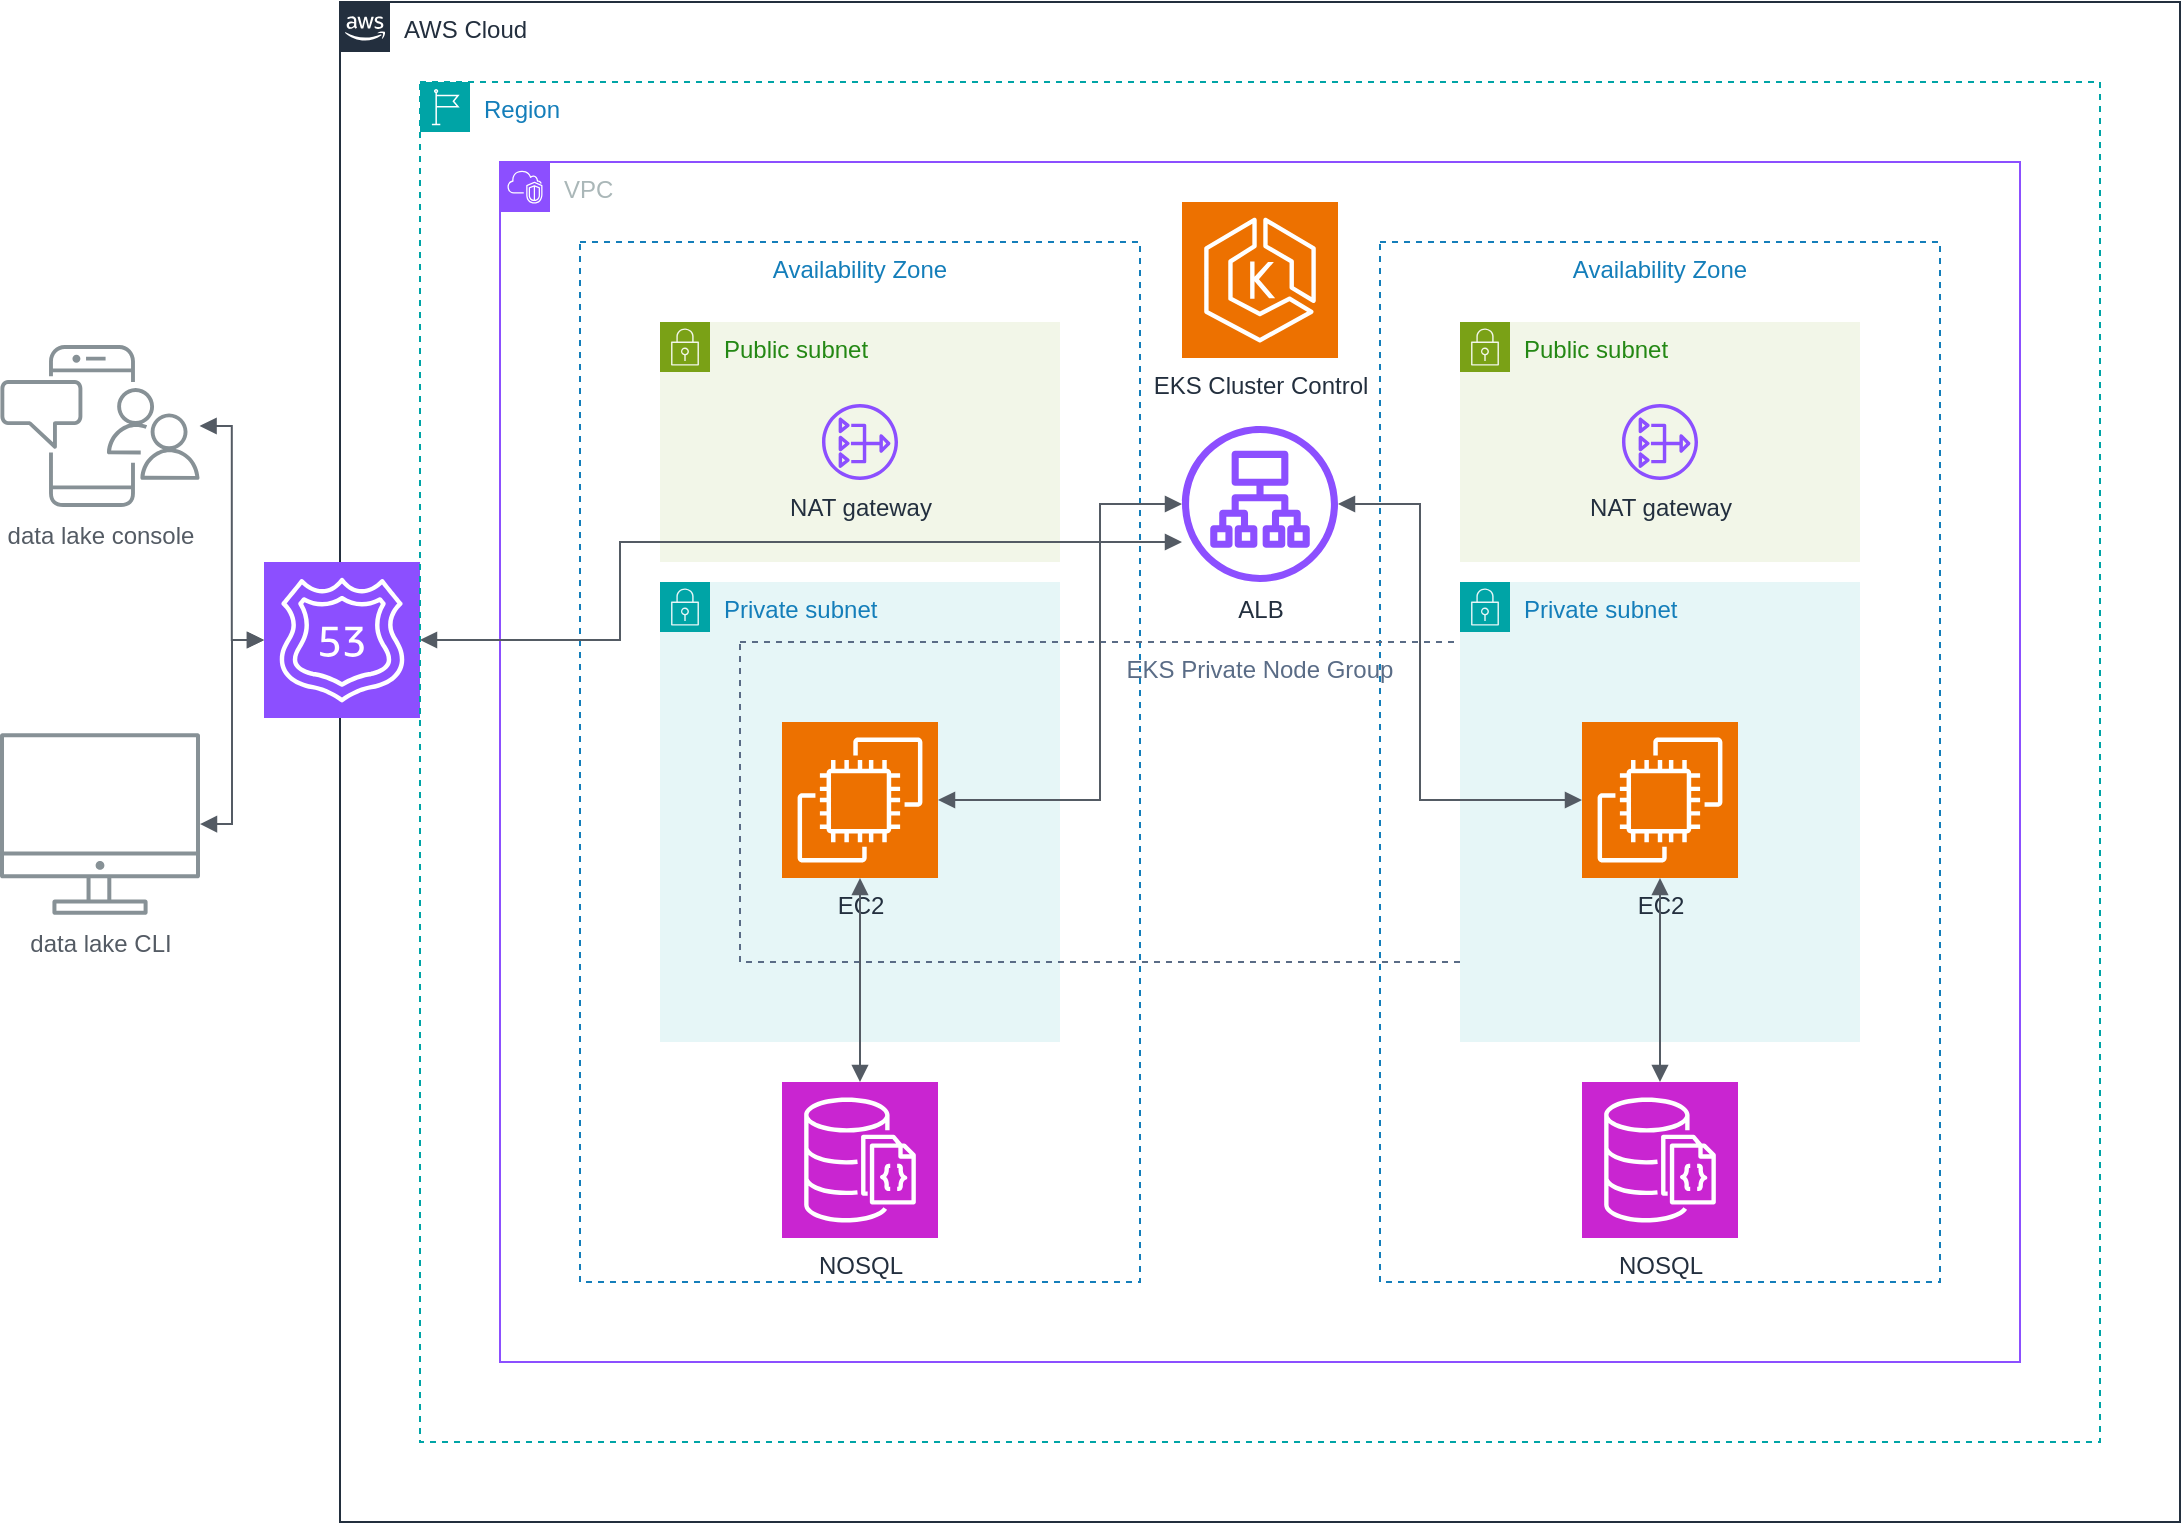 <mxfile version="24.2.2" type="device">
  <diagram id="Ht1M8jgEwFfnCIfOTk4-" name="Page-1">
    <mxGraphModel dx="1600" dy="804" grid="1" gridSize="10" guides="1" tooltips="1" connect="1" arrows="1" fold="1" page="1" pageScale="1" pageWidth="1169" pageHeight="827" math="0" shadow="0">
      <root>
        <mxCell id="0" />
        <mxCell id="1" parent="0" />
        <mxCell id="XBrxK4sjoWikk6gz0ZmR-4" value="Availability Zone" style="fillColor=none;strokeColor=#147EBA;dashed=1;verticalAlign=top;fontStyle=0;fontColor=#147EBA;whiteSpace=wrap;html=1;" vertex="1" parent="1">
          <mxGeometry x="320" y="160" width="280" height="520" as="geometry" />
        </mxCell>
        <mxCell id="UEzPUAAOIrF-is8g5C7q-109" value="data lake CLI" style="outlineConnect=0;gradientColor=none;fontColor=#545B64;strokeColor=none;fillColor=#879196;dashed=0;verticalLabelPosition=bottom;verticalAlign=top;align=center;html=1;fontSize=12;fontStyle=0;aspect=fixed;shape=mxgraph.aws4.illustration_desktop;pointerEvents=1;labelBackgroundColor=#ffffff;" parent="1" vertex="1">
          <mxGeometry x="30" y="405.5" width="100" height="91" as="geometry" />
        </mxCell>
        <mxCell id="UEzPUAAOIrF-is8g5C7q-110" value="data lake console" style="outlineConnect=0;gradientColor=none;fontColor=#545B64;strokeColor=none;fillColor=#879196;dashed=0;verticalLabelPosition=bottom;verticalAlign=top;align=center;html=1;fontSize=12;fontStyle=0;aspect=fixed;shape=mxgraph.aws4.illustration_notification;pointerEvents=1;labelBackgroundColor=#ffffff;" parent="1" vertex="1">
          <mxGeometry x="30" y="211.5" width="100" height="81" as="geometry" />
        </mxCell>
        <mxCell id="XBrxK4sjoWikk6gz0ZmR-1" value="AWS Cloud" style="points=[[0,0],[0.25,0],[0.5,0],[0.75,0],[1,0],[1,0.25],[1,0.5],[1,0.75],[1,1],[0.75,1],[0.5,1],[0.25,1],[0,1],[0,0.75],[0,0.5],[0,0.25]];outlineConnect=0;gradientColor=none;html=1;whiteSpace=wrap;fontSize=12;fontStyle=0;container=1;pointerEvents=0;collapsible=0;recursiveResize=0;shape=mxgraph.aws4.group;grIcon=mxgraph.aws4.group_aws_cloud_alt;strokeColor=#232F3E;fillColor=none;verticalAlign=top;align=left;spacingLeft=30;fontColor=#232F3E;dashed=0;" vertex="1" parent="1">
          <mxGeometry x="200" y="40" width="920" height="760" as="geometry" />
        </mxCell>
        <mxCell id="XBrxK4sjoWikk6gz0ZmR-14" value="" style="sketch=0;points=[[0,0,0],[0.25,0,0],[0.5,0,0],[0.75,0,0],[1,0,0],[0,1,0],[0.25,1,0],[0.5,1,0],[0.75,1,0],[1,1,0],[0,0.25,0],[0,0.5,0],[0,0.75,0],[1,0.25,0],[1,0.5,0],[1,0.75,0]];outlineConnect=0;fontColor=#232F3E;fillColor=#8C4FFF;strokeColor=#ffffff;dashed=0;verticalLabelPosition=bottom;verticalAlign=top;align=center;html=1;fontSize=12;fontStyle=0;aspect=fixed;shape=mxgraph.aws4.resourceIcon;resIcon=mxgraph.aws4.route_53;" vertex="1" parent="XBrxK4sjoWikk6gz0ZmR-1">
          <mxGeometry x="-38" y="280" width="78" height="78" as="geometry" />
        </mxCell>
        <mxCell id="XBrxK4sjoWikk6gz0ZmR-2" value="Region" style="points=[[0,0],[0.25,0],[0.5,0],[0.75,0],[1,0],[1,0.25],[1,0.5],[1,0.75],[1,1],[0.75,1],[0.5,1],[0.25,1],[0,1],[0,0.75],[0,0.5],[0,0.25]];outlineConnect=0;gradientColor=none;html=1;whiteSpace=wrap;fontSize=12;fontStyle=0;container=1;pointerEvents=0;collapsible=0;recursiveResize=0;shape=mxgraph.aws4.group;grIcon=mxgraph.aws4.group_region;strokeColor=#00A4A6;fillColor=none;verticalAlign=top;align=left;spacingLeft=30;fontColor=#147EBA;dashed=1;" vertex="1" parent="1">
          <mxGeometry x="240" y="80" width="840" height="680" as="geometry" />
        </mxCell>
        <mxCell id="XBrxK4sjoWikk6gz0ZmR-3" value="VPC" style="points=[[0,0],[0.25,0],[0.5,0],[0.75,0],[1,0],[1,0.25],[1,0.5],[1,0.75],[1,1],[0.75,1],[0.5,1],[0.25,1],[0,1],[0,0.75],[0,0.5],[0,0.25]];outlineConnect=0;gradientColor=none;html=1;whiteSpace=wrap;fontSize=12;fontStyle=0;container=1;pointerEvents=0;collapsible=0;recursiveResize=0;shape=mxgraph.aws4.group;grIcon=mxgraph.aws4.group_vpc2;strokeColor=#8C4FFF;fillColor=none;verticalAlign=top;align=left;spacingLeft=30;fontColor=#AAB7B8;dashed=0;" vertex="1" parent="1">
          <mxGeometry x="280" y="120" width="760" height="600" as="geometry" />
        </mxCell>
        <mxCell id="XBrxK4sjoWikk6gz0ZmR-5" value="Availability Zone" style="fillColor=none;strokeColor=#147EBA;dashed=1;verticalAlign=top;fontStyle=0;fontColor=#147EBA;whiteSpace=wrap;html=1;" vertex="1" parent="XBrxK4sjoWikk6gz0ZmR-3">
          <mxGeometry x="440" y="40" width="280" height="520" as="geometry" />
        </mxCell>
        <mxCell id="XBrxK4sjoWikk6gz0ZmR-7" value="ALB" style="sketch=0;outlineConnect=0;fontColor=#232F3E;gradientColor=none;fillColor=#8C4FFF;strokeColor=none;dashed=0;verticalLabelPosition=bottom;verticalAlign=top;align=center;html=1;fontSize=12;fontStyle=0;aspect=fixed;pointerEvents=1;shape=mxgraph.aws4.application_load_balancer;" vertex="1" parent="XBrxK4sjoWikk6gz0ZmR-3">
          <mxGeometry x="341" y="132" width="78" height="78" as="geometry" />
        </mxCell>
        <mxCell id="XBrxK4sjoWikk6gz0ZmR-8" value="EKS Cluster Control" style="sketch=0;points=[[0,0,0],[0.25,0,0],[0.5,0,0],[0.75,0,0],[1,0,0],[0,1,0],[0.25,1,0],[0.5,1,0],[0.75,1,0],[1,1,0],[0,0.25,0],[0,0.5,0],[0,0.75,0],[1,0.25,0],[1,0.5,0],[1,0.75,0]];outlineConnect=0;fontColor=#232F3E;fillColor=#ED7100;strokeColor=#ffffff;dashed=0;verticalLabelPosition=bottom;verticalAlign=top;align=center;html=1;fontSize=12;fontStyle=0;aspect=fixed;shape=mxgraph.aws4.resourceIcon;resIcon=mxgraph.aws4.eks;" vertex="1" parent="XBrxK4sjoWikk6gz0ZmR-3">
          <mxGeometry x="341" y="20" width="78" height="78" as="geometry" />
        </mxCell>
        <mxCell id="XBrxK4sjoWikk6gz0ZmR-6" value="Public subnet" style="points=[[0,0],[0.25,0],[0.5,0],[0.75,0],[1,0],[1,0.25],[1,0.5],[1,0.75],[1,1],[0.75,1],[0.5,1],[0.25,1],[0,1],[0,0.75],[0,0.5],[0,0.25]];outlineConnect=0;gradientColor=none;html=1;whiteSpace=wrap;fontSize=12;fontStyle=0;container=1;pointerEvents=0;collapsible=0;recursiveResize=0;shape=mxgraph.aws4.group;grIcon=mxgraph.aws4.group_security_group;grStroke=0;strokeColor=#7AA116;fillColor=#F2F6E8;verticalAlign=top;align=left;spacingLeft=30;fontColor=#248814;dashed=0;" vertex="1" parent="XBrxK4sjoWikk6gz0ZmR-3">
          <mxGeometry x="80" y="80" width="200" height="120" as="geometry" />
        </mxCell>
        <mxCell id="XBrxK4sjoWikk6gz0ZmR-9" value="NAT gateway" style="sketch=0;outlineConnect=0;fontColor=#232F3E;gradientColor=none;fillColor=#8C4FFF;strokeColor=none;dashed=0;verticalLabelPosition=bottom;verticalAlign=top;align=center;html=1;fontSize=12;fontStyle=0;aspect=fixed;pointerEvents=1;shape=mxgraph.aws4.nat_gateway;" vertex="1" parent="XBrxK4sjoWikk6gz0ZmR-6">
          <mxGeometry x="81" y="41" width="38" height="38" as="geometry" />
        </mxCell>
        <mxCell id="XBrxK4sjoWikk6gz0ZmR-10" value="Private subnet" style="points=[[0,0],[0.25,0],[0.5,0],[0.75,0],[1,0],[1,0.25],[1,0.5],[1,0.75],[1,1],[0.75,1],[0.5,1],[0.25,1],[0,1],[0,0.75],[0,0.5],[0,0.25]];outlineConnect=0;gradientColor=none;html=1;whiteSpace=wrap;fontSize=12;fontStyle=0;container=1;pointerEvents=0;collapsible=0;recursiveResize=0;shape=mxgraph.aws4.group;grIcon=mxgraph.aws4.group_security_group;grStroke=0;strokeColor=#00A4A6;fillColor=#E6F6F7;verticalAlign=top;align=left;spacingLeft=30;fontColor=#147EBA;dashed=0;" vertex="1" parent="XBrxK4sjoWikk6gz0ZmR-3">
          <mxGeometry x="80" y="210" width="200" height="230" as="geometry" />
        </mxCell>
        <mxCell id="XBrxK4sjoWikk6gz0ZmR-13" value="&lt;div&gt;NOSQL&lt;/div&gt;" style="sketch=0;points=[[0,0,0],[0.25,0,0],[0.5,0,0],[0.75,0,0],[1,0,0],[0,1,0],[0.25,1,0],[0.5,1,0],[0.75,1,0],[1,1,0],[0,0.25,0],[0,0.5,0],[0,0.75,0],[1,0.25,0],[1,0.5,0],[1,0.75,0]];outlineConnect=0;fontColor=#232F3E;fillColor=#C925D1;strokeColor=#ffffff;dashed=0;verticalLabelPosition=bottom;verticalAlign=top;align=center;html=1;fontSize=12;fontStyle=0;aspect=fixed;shape=mxgraph.aws4.resourceIcon;resIcon=mxgraph.aws4.documentdb_with_mongodb_compatibility;" vertex="1" parent="XBrxK4sjoWikk6gz0ZmR-3">
          <mxGeometry x="141" y="460" width="78" height="78" as="geometry" />
        </mxCell>
        <mxCell id="XBrxK4sjoWikk6gz0ZmR-15" value="EKS Private Node Group" style="fillColor=none;strokeColor=#5A6C86;dashed=1;verticalAlign=top;fontStyle=0;fontColor=#5A6C86;whiteSpace=wrap;html=1;" vertex="1" parent="XBrxK4sjoWikk6gz0ZmR-3">
          <mxGeometry x="120" y="240" width="520" height="160" as="geometry" />
        </mxCell>
        <mxCell id="XBrxK4sjoWikk6gz0ZmR-11" value="&lt;div&gt;EC2&lt;/div&gt;" style="sketch=0;points=[[0,0,0],[0.25,0,0],[0.5,0,0],[0.75,0,0],[1,0,0],[0,1,0],[0.25,1,0],[0.5,1,0],[0.75,1,0],[1,1,0],[0,0.25,0],[0,0.5,0],[0,0.75,0],[1,0.25,0],[1,0.5,0],[1,0.75,0]];outlineConnect=0;fontColor=#232F3E;fillColor=#ED7100;strokeColor=#ffffff;dashed=0;verticalLabelPosition=bottom;verticalAlign=top;align=center;html=1;fontSize=12;fontStyle=0;aspect=fixed;shape=mxgraph.aws4.resourceIcon;resIcon=mxgraph.aws4.ec2;" vertex="1" parent="XBrxK4sjoWikk6gz0ZmR-3">
          <mxGeometry x="141" y="280" width="78" height="78" as="geometry" />
        </mxCell>
        <mxCell id="XBrxK4sjoWikk6gz0ZmR-20" value="" style="edgeStyle=orthogonalEdgeStyle;html=1;endArrow=block;elbow=vertical;startArrow=block;startFill=1;endFill=1;strokeColor=#545B64;rounded=0;exitX=1;exitY=0.5;exitDx=0;exitDy=0;exitPerimeter=0;" edge="1" parent="XBrxK4sjoWikk6gz0ZmR-3" source="XBrxK4sjoWikk6gz0ZmR-11" target="XBrxK4sjoWikk6gz0ZmR-7">
          <mxGeometry width="100" relative="1" as="geometry">
            <mxPoint x="370" y="300" as="sourcePoint" />
            <mxPoint x="470" y="300" as="targetPoint" />
            <Array as="points">
              <mxPoint x="300" y="319" />
              <mxPoint x="300" y="171" />
            </Array>
          </mxGeometry>
        </mxCell>
        <mxCell id="XBrxK4sjoWikk6gz0ZmR-21" value="" style="edgeStyle=orthogonalEdgeStyle;html=1;endArrow=block;elbow=vertical;startArrow=block;startFill=1;endFill=1;strokeColor=#545B64;rounded=0;exitX=0.5;exitY=1;exitDx=0;exitDy=0;exitPerimeter=0;entryX=0.5;entryY=0;entryDx=0;entryDy=0;entryPerimeter=0;" edge="1" parent="XBrxK4sjoWikk6gz0ZmR-3" source="XBrxK4sjoWikk6gz0ZmR-11" target="XBrxK4sjoWikk6gz0ZmR-13">
          <mxGeometry width="100" relative="1" as="geometry">
            <mxPoint x="370" y="440" as="sourcePoint" />
            <mxPoint x="470" y="440" as="targetPoint" />
          </mxGeometry>
        </mxCell>
        <mxCell id="XBrxK4sjoWikk6gz0ZmR-40" value="Public subnet" style="points=[[0,0],[0.25,0],[0.5,0],[0.75,0],[1,0],[1,0.25],[1,0.5],[1,0.75],[1,1],[0.75,1],[0.5,1],[0.25,1],[0,1],[0,0.75],[0,0.5],[0,0.25]];outlineConnect=0;gradientColor=none;html=1;whiteSpace=wrap;fontSize=12;fontStyle=0;container=1;pointerEvents=0;collapsible=0;recursiveResize=0;shape=mxgraph.aws4.group;grIcon=mxgraph.aws4.group_security_group;grStroke=0;strokeColor=#7AA116;fillColor=#F2F6E8;verticalAlign=top;align=left;spacingLeft=30;fontColor=#248814;dashed=0;" vertex="1" parent="XBrxK4sjoWikk6gz0ZmR-3">
          <mxGeometry x="480" y="80" width="200" height="120" as="geometry" />
        </mxCell>
        <mxCell id="XBrxK4sjoWikk6gz0ZmR-41" value="NAT gateway" style="sketch=0;outlineConnect=0;fontColor=#232F3E;gradientColor=none;fillColor=#8C4FFF;strokeColor=none;dashed=0;verticalLabelPosition=bottom;verticalAlign=top;align=center;html=1;fontSize=12;fontStyle=0;aspect=fixed;pointerEvents=1;shape=mxgraph.aws4.nat_gateway;" vertex="1" parent="XBrxK4sjoWikk6gz0ZmR-40">
          <mxGeometry x="81" y="41" width="38" height="38" as="geometry" />
        </mxCell>
        <mxCell id="XBrxK4sjoWikk6gz0ZmR-42" value="Private subnet" style="points=[[0,0],[0.25,0],[0.5,0],[0.75,0],[1,0],[1,0.25],[1,0.5],[1,0.75],[1,1],[0.75,1],[0.5,1],[0.25,1],[0,1],[0,0.75],[0,0.5],[0,0.25]];outlineConnect=0;gradientColor=none;html=1;whiteSpace=wrap;fontSize=12;fontStyle=0;container=1;pointerEvents=0;collapsible=0;recursiveResize=0;shape=mxgraph.aws4.group;grIcon=mxgraph.aws4.group_security_group;grStroke=0;strokeColor=#00A4A6;fillColor=#E6F6F7;verticalAlign=top;align=left;spacingLeft=30;fontColor=#147EBA;dashed=0;" vertex="1" parent="XBrxK4sjoWikk6gz0ZmR-3">
          <mxGeometry x="480" y="210" width="200" height="230" as="geometry" />
        </mxCell>
        <mxCell id="XBrxK4sjoWikk6gz0ZmR-43" value="&lt;div&gt;NOSQL&lt;/div&gt;" style="sketch=0;points=[[0,0,0],[0.25,0,0],[0.5,0,0],[0.75,0,0],[1,0,0],[0,1,0],[0.25,1,0],[0.5,1,0],[0.75,1,0],[1,1,0],[0,0.25,0],[0,0.5,0],[0,0.75,0],[1,0.25,0],[1,0.5,0],[1,0.75,0]];outlineConnect=0;fontColor=#232F3E;fillColor=#C925D1;strokeColor=#ffffff;dashed=0;verticalLabelPosition=bottom;verticalAlign=top;align=center;html=1;fontSize=12;fontStyle=0;aspect=fixed;shape=mxgraph.aws4.resourceIcon;resIcon=mxgraph.aws4.documentdb_with_mongodb_compatibility;" vertex="1" parent="XBrxK4sjoWikk6gz0ZmR-3">
          <mxGeometry x="541" y="460" width="78" height="78" as="geometry" />
        </mxCell>
        <mxCell id="XBrxK4sjoWikk6gz0ZmR-44" value="&lt;div&gt;EC2&lt;/div&gt;" style="sketch=0;points=[[0,0,0],[0.25,0,0],[0.5,0,0],[0.75,0,0],[1,0,0],[0,1,0],[0.25,1,0],[0.5,1,0],[0.75,1,0],[1,1,0],[0,0.25,0],[0,0.5,0],[0,0.75,0],[1,0.25,0],[1,0.5,0],[1,0.75,0]];outlineConnect=0;fontColor=#232F3E;fillColor=#ED7100;strokeColor=#ffffff;dashed=0;verticalLabelPosition=bottom;verticalAlign=top;align=center;html=1;fontSize=12;fontStyle=0;aspect=fixed;shape=mxgraph.aws4.resourceIcon;resIcon=mxgraph.aws4.ec2;" vertex="1" parent="XBrxK4sjoWikk6gz0ZmR-3">
          <mxGeometry x="541" y="280" width="78" height="78" as="geometry" />
        </mxCell>
        <mxCell id="XBrxK4sjoWikk6gz0ZmR-45" value="" style="edgeStyle=orthogonalEdgeStyle;html=1;endArrow=block;elbow=vertical;startArrow=block;startFill=1;endFill=1;strokeColor=#545B64;rounded=0;exitX=0.5;exitY=1;exitDx=0;exitDy=0;exitPerimeter=0;entryX=0.5;entryY=0;entryDx=0;entryDy=0;entryPerimeter=0;" edge="1" parent="XBrxK4sjoWikk6gz0ZmR-3" source="XBrxK4sjoWikk6gz0ZmR-44" target="XBrxK4sjoWikk6gz0ZmR-43">
          <mxGeometry width="100" relative="1" as="geometry">
            <mxPoint x="770" y="440" as="sourcePoint" />
            <mxPoint x="870" y="440" as="targetPoint" />
          </mxGeometry>
        </mxCell>
        <mxCell id="XBrxK4sjoWikk6gz0ZmR-46" value="" style="edgeStyle=orthogonalEdgeStyle;html=1;endArrow=block;elbow=vertical;startArrow=block;startFill=1;endFill=1;strokeColor=#545B64;rounded=0;exitX=0;exitY=0.5;exitDx=0;exitDy=0;exitPerimeter=0;" edge="1" parent="XBrxK4sjoWikk6gz0ZmR-3" source="XBrxK4sjoWikk6gz0ZmR-44" target="XBrxK4sjoWikk6gz0ZmR-7">
          <mxGeometry width="100" relative="1" as="geometry">
            <mxPoint x="229" y="329" as="sourcePoint" />
            <mxPoint x="390" y="220" as="targetPoint" />
            <Array as="points">
              <mxPoint x="460" y="319" />
              <mxPoint x="460" y="171" />
            </Array>
          </mxGeometry>
        </mxCell>
        <mxCell id="XBrxK4sjoWikk6gz0ZmR-17" value="" style="edgeStyle=orthogonalEdgeStyle;html=1;endArrow=block;elbow=vertical;startArrow=block;startFill=1;endFill=1;strokeColor=#545B64;rounded=0;entryX=0;entryY=0.5;entryDx=0;entryDy=0;entryPerimeter=0;" edge="1" parent="1" source="UEzPUAAOIrF-is8g5C7q-110" target="XBrxK4sjoWikk6gz0ZmR-14">
          <mxGeometry width="100" relative="1" as="geometry">
            <mxPoint x="26" y="370" as="sourcePoint" />
            <mxPoint x="126" y="370" as="targetPoint" />
          </mxGeometry>
        </mxCell>
        <mxCell id="XBrxK4sjoWikk6gz0ZmR-18" value="" style="edgeStyle=orthogonalEdgeStyle;html=1;endArrow=block;elbow=vertical;startArrow=block;startFill=1;endFill=1;strokeColor=#545B64;rounded=0;entryX=0;entryY=0.5;entryDx=0;entryDy=0;entryPerimeter=0;" edge="1" parent="1" source="UEzPUAAOIrF-is8g5C7q-109" target="XBrxK4sjoWikk6gz0ZmR-14">
          <mxGeometry width="100" relative="1" as="geometry">
            <mxPoint x="30" y="370" as="sourcePoint" />
            <mxPoint x="130" y="370" as="targetPoint" />
          </mxGeometry>
        </mxCell>
        <mxCell id="XBrxK4sjoWikk6gz0ZmR-19" value="" style="edgeStyle=orthogonalEdgeStyle;html=1;endArrow=block;elbow=vertical;startArrow=block;startFill=1;endFill=1;strokeColor=#545B64;rounded=0;" edge="1" parent="1" source="XBrxK4sjoWikk6gz0ZmR-14" target="XBrxK4sjoWikk6gz0ZmR-7">
          <mxGeometry width="100" relative="1" as="geometry">
            <mxPoint x="250" y="300" as="sourcePoint" />
            <mxPoint x="350" y="300" as="targetPoint" />
            <Array as="points">
              <mxPoint x="340" y="359" />
              <mxPoint x="340" y="310" />
            </Array>
          </mxGeometry>
        </mxCell>
      </root>
    </mxGraphModel>
  </diagram>
</mxfile>
